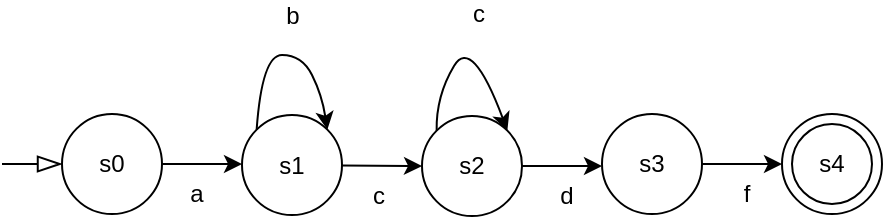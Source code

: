 <mxfile version="12.2.4" pages="1"><diagram id="1-UA0ixmuYhj4r6FxpIM" name="Page-1"><mxGraphModel dx="638" dy="400" grid="1" gridSize="10" guides="1" tooltips="1" connect="1" arrows="1" fold="1" page="1" pageScale="1" pageWidth="850" pageHeight="1100" math="0" shadow="0"><root><mxCell id="0"/><mxCell id="1" parent="0"/><mxCell id="7" style="edgeStyle=none;html=1;fontSize=12;" parent="1" source="2" edge="1"><mxGeometry relative="1" as="geometry"><mxPoint x="320" y="215" as="targetPoint"/></mxGeometry></mxCell><mxCell id="8" value="a" style="edgeLabel;html=1;align=center;verticalAlign=middle;resizable=0;points=[];fontSize=12;" parent="7" vertex="1" connectable="0"><mxGeometry x="-0.133" relative="1" as="geometry"><mxPoint x="-0.5" y="15" as="offset"/></mxGeometry></mxCell><mxCell id="21" style="edgeStyle=none;curved=1;html=1;exitX=0;exitY=0.5;exitDx=0;exitDy=0;fontSize=12;startArrow=blockThin;startFill=0;endArrow=none;endFill=0;endSize=6;startSize=10;" parent="1" source="2" edge="1"><mxGeometry relative="1" as="geometry"><mxPoint x="200" y="215" as="targetPoint"/></mxGeometry></mxCell><mxCell id="2" value="s0" style="ellipse;whiteSpace=wrap;html=1;fontSize=12;" parent="1" vertex="1"><mxGeometry x="230" y="190" width="50" height="50" as="geometry"/></mxCell><mxCell id="12" style="edgeStyle=none;curved=1;html=1;fontSize=12;" parent="1" source="3" edge="1"><mxGeometry relative="1" as="geometry"><mxPoint x="410" y="216" as="targetPoint"/></mxGeometry></mxCell><mxCell id="13" value="c" style="edgeLabel;html=1;align=center;verticalAlign=middle;resizable=0;points=[];fontSize=12;" parent="12" vertex="1" connectable="0"><mxGeometry x="-0.22" relative="1" as="geometry"><mxPoint x="2.5" y="15" as="offset"/></mxGeometry></mxCell><mxCell id="3" value="s1" style="ellipse;whiteSpace=wrap;html=1;fontSize=12;" parent="1" vertex="1"><mxGeometry x="320" y="190.5" width="50" height="50" as="geometry"/></mxCell><mxCell id="16" style="edgeStyle=none;curved=1;html=1;fontSize=12;" parent="1" source="4" edge="1"><mxGeometry relative="1" as="geometry"><mxPoint x="500" y="216" as="targetPoint"/></mxGeometry></mxCell><mxCell id="18" value="d" style="edgeLabel;html=1;align=center;verticalAlign=middle;resizable=0;points=[];fontSize=12;" parent="16" vertex="1" connectable="0"><mxGeometry x="-0.12" relative="1" as="geometry"><mxPoint x="4" y="15" as="offset"/></mxGeometry></mxCell><mxCell id="4" value="s2" style="ellipse;whiteSpace=wrap;html=1;fontSize=12;" parent="1" vertex="1"><mxGeometry x="410" y="191" width="50" height="50" as="geometry"/></mxCell><mxCell id="19" style="edgeStyle=none;curved=1;html=1;fontSize=12;" parent="1" source="5" edge="1"><mxGeometry relative="1" as="geometry"><mxPoint x="590" y="215" as="targetPoint"/></mxGeometry></mxCell><mxCell id="20" value="f" style="edgeLabel;html=1;align=center;verticalAlign=middle;resizable=0;points=[];fontSize=12;" parent="19" vertex="1" connectable="0"><mxGeometry x="-0.169" relative="1" as="geometry"><mxPoint x="5" y="15" as="offset"/></mxGeometry></mxCell><mxCell id="5" value="s3" style="ellipse;whiteSpace=wrap;html=1;fontSize=12;" parent="1" vertex="1"><mxGeometry x="500" y="190" width="50" height="50" as="geometry"/></mxCell><mxCell id="6" value="s4" style="ellipse;whiteSpace=wrap;html=1;fontSize=12;fillColor=none;" parent="1" vertex="1"><mxGeometry x="590" y="190" width="50" height="50" as="geometry"/></mxCell><mxCell id="10" style="edgeStyle=none;curved=1;html=1;exitX=0;exitY=0;exitDx=0;exitDy=0;fontSize=12;entryX=1;entryY=0;entryDx=0;entryDy=0;" parent="1" source="3" target="3" edge="1"><mxGeometry relative="1" as="geometry"><Array as="points"><mxPoint x="330" y="160.5"/><mxPoint x="350" y="160.5"/><mxPoint x="360" y="180.5"/></Array></mxGeometry></mxCell><mxCell id="11" value="b" style="edgeLabel;html=1;align=center;verticalAlign=middle;resizable=0;points=[];fontSize=12;" parent="10" vertex="1" connectable="0"><mxGeometry x="-0.068" y="-1" relative="1" as="geometry"><mxPoint x="7" y="-21" as="offset"/></mxGeometry></mxCell><mxCell id="14" value="" style="edgeStyle=none;curved=1;html=1;exitX=0;exitY=0;exitDx=0;exitDy=0;fontSize=12;entryX=1;entryY=0;entryDx=0;entryDy=0;" parent="1" edge="1"><mxGeometry x="0.061" y="17" relative="1" as="geometry"><mxPoint x="417.322" y="198.322" as="sourcePoint"/><mxPoint x="452.678" y="198.322" as="targetPoint"/><Array as="points"><mxPoint x="417" y="181"/><mxPoint x="435" y="151"/></Array><mxPoint as="offset"/></mxGeometry></mxCell><mxCell id="15" value="c" style="edgeLabel;html=1;align=center;verticalAlign=middle;resizable=0;points=[];fontSize=12;" parent="14" vertex="1" connectable="0"><mxGeometry x="-0.068" y="-1" relative="1" as="geometry"><mxPoint x="4.5" y="-15" as="offset"/></mxGeometry></mxCell><mxCell id="24" value="" style="ellipse;whiteSpace=wrap;html=1;fontSize=12;fillColor=none;" parent="1" vertex="1"><mxGeometry x="595" y="195" width="40" height="40" as="geometry"/></mxCell></root></mxGraphModel></diagram></mxfile>